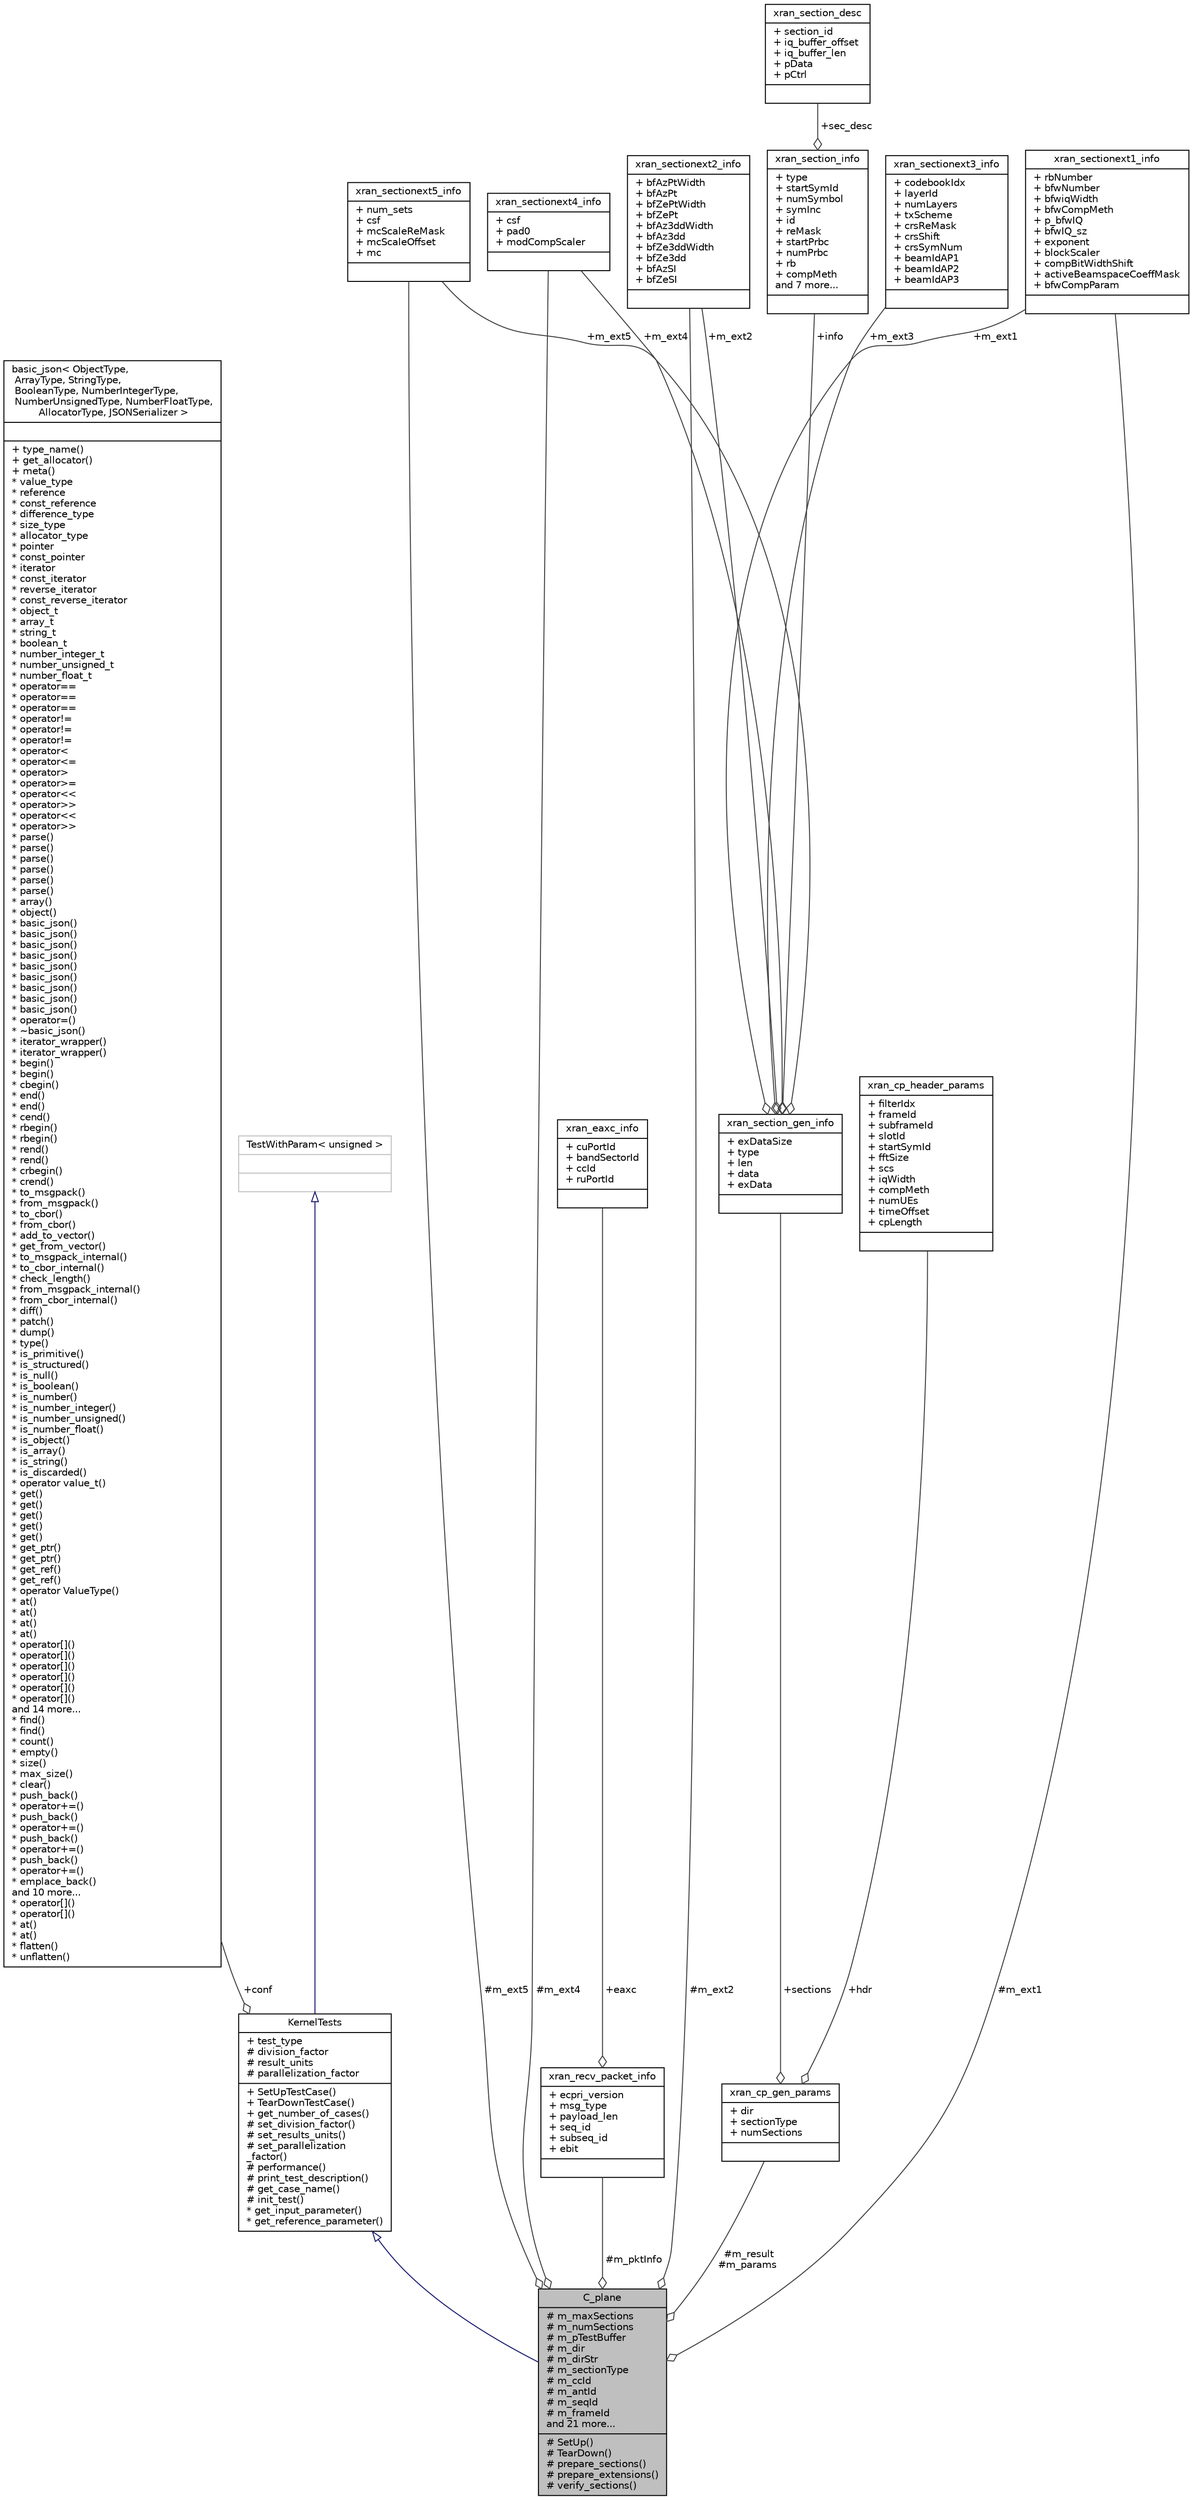 digraph "C_plane"
{
 // LATEX_PDF_SIZE
  edge [fontname="Helvetica",fontsize="10",labelfontname="Helvetica",labelfontsize="10"];
  node [fontname="Helvetica",fontsize="10",shape=record];
  Node1 [label="{C_plane\n|# m_maxSections\l# m_numSections\l# m_pTestBuffer\l# m_dir\l# m_dirStr\l# m_sectionType\l# m_ccId\l# m_antId\l# m_seqId\l# m_frameId\land 21 more...\l|# SetUp()\l# TearDown()\l# prepare_sections()\l# prepare_extensions()\l# verify_sections()\l}",height=0.2,width=0.4,color="black", fillcolor="grey75", style="filled", fontcolor="black",tooltip=" "];
  Node2 -> Node1 [dir="back",color="midnightblue",fontsize="10",style="solid",arrowtail="onormal",fontname="Helvetica"];
  Node2 [label="{KernelTests\n|+ test_type\l# division_factor\l# result_units\l# parallelization_factor\l|+ SetUpTestCase()\l+ TearDownTestCase()\l+ get_number_of_cases()\l# set_division_factor()\l# set_results_units()\l# set_parallelization\l_factor()\l# performance()\l# print_test_description()\l# get_case_name()\l# init_test()\l* get_input_parameter()\l* get_reference_parameter()\l}",height=0.2,width=0.4,color="black", fillcolor="white", style="filled",URL="$class_kernel_tests.html",tooltip=" "];
  Node3 -> Node2 [dir="back",color="midnightblue",fontsize="10",style="solid",arrowtail="onormal",fontname="Helvetica"];
  Node3 [label="{TestWithParam\< unsigned \>\n||}",height=0.2,width=0.4,color="grey75", fillcolor="white", style="filled",tooltip=" "];
  Node4 -> Node2 [color="grey25",fontsize="10",style="solid",label=" +conf" ,arrowhead="odiamond",fontname="Helvetica"];
  Node4 [label="{basic_json\< ObjectType,\l ArrayType, StringType,\l BooleanType, NumberIntegerType,\l NumberUnsignedType, NumberFloatType,\l AllocatorType, JSONSerializer \>\n||+ type_name()\l+ get_allocator()\l+ meta()\l* value_type\l* reference\l* const_reference\l* difference_type\l* size_type\l* allocator_type\l* pointer\l* const_pointer\l* iterator\l* const_iterator\l* reverse_iterator\l* const_reverse_iterator\l* object_t\l* array_t\l* string_t\l* boolean_t\l* number_integer_t\l* number_unsigned_t\l* number_float_t\l* operator==\l* operator==\l* operator==\l* operator!=\l* operator!=\l* operator!=\l* operator\<\l* operator\<=\l* operator\>\l* operator\>=\l* operator\<\<\l* operator\>\>\l* operator\<\<\l* operator\>\>\l* parse()\l* parse()\l* parse()\l* parse()\l* parse()\l* parse()\l* array()\l* object()\l* basic_json()\l* basic_json()\l* basic_json()\l* basic_json()\l* basic_json()\l* basic_json()\l* basic_json()\l* basic_json()\l* basic_json()\l* operator=()\l* ~basic_json()\l* iterator_wrapper()\l* iterator_wrapper()\l* begin()\l* begin()\l* cbegin()\l* end()\l* end()\l* cend()\l* rbegin()\l* rbegin()\l* rend()\l* rend()\l* crbegin()\l* crend()\l* to_msgpack()\l* from_msgpack()\l* to_cbor()\l* from_cbor()\l* add_to_vector()\l* get_from_vector()\l* to_msgpack_internal()\l* to_cbor_internal()\l* check_length()\l* from_msgpack_internal()\l* from_cbor_internal()\l* diff()\l* patch()\l* dump()\l* type()\l* is_primitive()\l* is_structured()\l* is_null()\l* is_boolean()\l* is_number()\l* is_number_integer()\l* is_number_unsigned()\l* is_number_float()\l* is_object()\l* is_array()\l* is_string()\l* is_discarded()\l* operator value_t()\l* get()\l* get()\l* get()\l* get()\l* get()\l* get_ptr()\l* get_ptr()\l* get_ref()\l* get_ref()\l* operator ValueType()\l* at()\l* at()\l* at()\l* at()\l* operator[]()\l* operator[]()\l* operator[]()\l* operator[]()\l* operator[]()\l* operator[]()\land 14 more...\l* find()\l* find()\l* count()\l* empty()\l* size()\l* max_size()\l* clear()\l* push_back()\l* operator+=()\l* push_back()\l* operator+=()\l* push_back()\l* operator+=()\l* push_back()\l* operator+=()\l* emplace_back()\land 10 more...\l* operator[]()\l* operator[]()\l* at()\l* at()\l* flatten()\l* unflatten()\l}",height=0.2,width=0.4,color="black", fillcolor="white", style="filled",URL="$classnlohmann_1_1basic__json.html",tooltip="a class to store JSON values"];
  Node5 -> Node1 [color="grey25",fontsize="10",style="solid",label=" #m_ext5" ,arrowhead="odiamond",fontname="Helvetica"];
  Node5 [label="{xran_sectionext5_info\n|+ num_sets\l+ csf\l+ mcScaleReMask\l+ mcScaleOffset\l+ mc\l|}",height=0.2,width=0.4,color="black", fillcolor="white", style="filled",URL="$structxran__sectionext5__info.html",tooltip=" "];
  Node6 -> Node1 [color="grey25",fontsize="10",style="solid",label=" #m_ext4" ,arrowhead="odiamond",fontname="Helvetica"];
  Node6 [label="{xran_sectionext4_info\n|+ csf\l+ pad0\l+ modCompScaler\l|}",height=0.2,width=0.4,color="black", fillcolor="white", style="filled",URL="$structxran__sectionext4__info.html",tooltip=" "];
  Node7 -> Node1 [color="grey25",fontsize="10",style="solid",label=" #m_pktInfo" ,arrowhead="odiamond",fontname="Helvetica"];
  Node7 [label="{xran_recv_packet_info\n|+ ecpri_version\l+ msg_type\l+ payload_len\l+ seq_id\l+ subseq_id\l+ ebit\l|}",height=0.2,width=0.4,color="black", fillcolor="white", style="filled",URL="$structxran__recv__packet__info.html",tooltip=" "];
  Node8 -> Node7 [color="grey25",fontsize="10",style="solid",label=" +eaxc" ,arrowhead="odiamond",fontname="Helvetica"];
  Node8 [label="{xran_eaxc_info\n|+ cuPortId\l+ bandSectorId\l+ ccId\l+ ruPortId\l|}",height=0.2,width=0.4,color="black", fillcolor="white", style="filled",URL="$structxran__eaxc__info.html",tooltip=" "];
  Node9 -> Node1 [color="grey25",fontsize="10",style="solid",label=" #m_ext2" ,arrowhead="odiamond",fontname="Helvetica"];
  Node9 [label="{xran_sectionext2_info\n|+ bfAzPtWidth\l+ bfAzPt\l+ bfZePtWidth\l+ bfZePt\l+ bfAz3ddWidth\l+ bfAz3dd\l+ bfZe3ddWidth\l+ bfZe3dd\l+ bfAzSI\l+ bfZeSI\l|}",height=0.2,width=0.4,color="black", fillcolor="white", style="filled",URL="$structxran__sectionext2__info.html",tooltip=" "];
  Node10 -> Node1 [color="grey25",fontsize="10",style="solid",label=" #m_result\n#m_params" ,arrowhead="odiamond",fontname="Helvetica"];
  Node10 [label="{xran_cp_gen_params\n|+ dir\l+ sectionType\l+ numSections\l|}",height=0.2,width=0.4,color="black", fillcolor="white", style="filled",URL="$structxran__cp__gen__params.html",tooltip=" "];
  Node11 -> Node10 [color="grey25",fontsize="10",style="solid",label=" +hdr" ,arrowhead="odiamond",fontname="Helvetica"];
  Node11 [label="{xran_cp_header_params\n|+ filterIdx\l+ frameId\l+ subframeId\l+ slotId\l+ startSymId\l+ fftSize\l+ scs\l+ iqWidth\l+ compMeth\l+ numUEs\l+ timeOffset\l+ cpLength\l|}",height=0.2,width=0.4,color="black", fillcolor="white", style="filled",URL="$structxran__cp__header__params.html",tooltip=" "];
  Node12 -> Node10 [color="grey25",fontsize="10",style="solid",label=" +sections" ,arrowhead="odiamond",fontname="Helvetica"];
  Node12 [label="{xran_section_gen_info\n|+ exDataSize\l+ type\l+ len\l+ data\l+ exData\l|}",height=0.2,width=0.4,color="black", fillcolor="white", style="filled",URL="$structxran__section__gen__info.html",tooltip=" "];
  Node5 -> Node12 [color="grey25",fontsize="10",style="solid",label=" +m_ext5" ,arrowhead="odiamond",fontname="Helvetica"];
  Node6 -> Node12 [color="grey25",fontsize="10",style="solid",label=" +m_ext4" ,arrowhead="odiamond",fontname="Helvetica"];
  Node13 -> Node12 [color="grey25",fontsize="10",style="solid",label=" +m_ext3" ,arrowhead="odiamond",fontname="Helvetica"];
  Node13 [label="{xran_sectionext3_info\n|+ codebookIdx\l+ layerId\l+ numLayers\l+ txScheme\l+ crsReMask\l+ crsShift\l+ crsSymNum\l+ beamIdAP1\l+ beamIdAP2\l+ beamIdAP3\l|}",height=0.2,width=0.4,color="black", fillcolor="white", style="filled",URL="$structxran__sectionext3__info.html",tooltip=" "];
  Node9 -> Node12 [color="grey25",fontsize="10",style="solid",label=" +m_ext2" ,arrowhead="odiamond",fontname="Helvetica"];
  Node14 -> Node12 [color="grey25",fontsize="10",style="solid",label=" +m_ext1" ,arrowhead="odiamond",fontname="Helvetica"];
  Node14 [label="{xran_sectionext1_info\n|+ rbNumber\l+ bfwNumber\l+ bfwiqWidth\l+ bfwCompMeth\l+ p_bfwIQ\l+ bfwIQ_sz\l+ exponent\l+ blockScaler\l+ compBitWidthShift\l+ activeBeamspaceCoeffMask\l+ bfwCompParam\l|}",height=0.2,width=0.4,color="black", fillcolor="white", style="filled",URL="$structxran__sectionext1__info.html",tooltip=" "];
  Node15 -> Node12 [color="grey25",fontsize="10",style="solid",label=" +info" ,arrowhead="odiamond",fontname="Helvetica"];
  Node15 [label="{xran_section_info\n|+ type\l+ startSymId\l+ numSymbol\l+ symInc\l+ id\l+ reMask\l+ startPrbc\l+ numPrbc\l+ rb\l+ compMeth\land 7 more...\l|}",height=0.2,width=0.4,color="black", fillcolor="white", style="filled",URL="$structxran__section__info.html",tooltip=" "];
  Node16 -> Node15 [color="grey25",fontsize="10",style="solid",label=" +sec_desc" ,arrowhead="odiamond",fontname="Helvetica"];
  Node16 [label="{xran_section_desc\n|+ section_id\l+ iq_buffer_offset\l+ iq_buffer_len\l+ pData\l+ pCtrl\l|}",height=0.2,width=0.4,color="black", fillcolor="white", style="filled",URL="$structxran__section__desc.html",tooltip=" "];
  Node14 -> Node1 [color="grey25",fontsize="10",style="solid",label=" #m_ext1" ,arrowhead="odiamond",fontname="Helvetica"];
}
